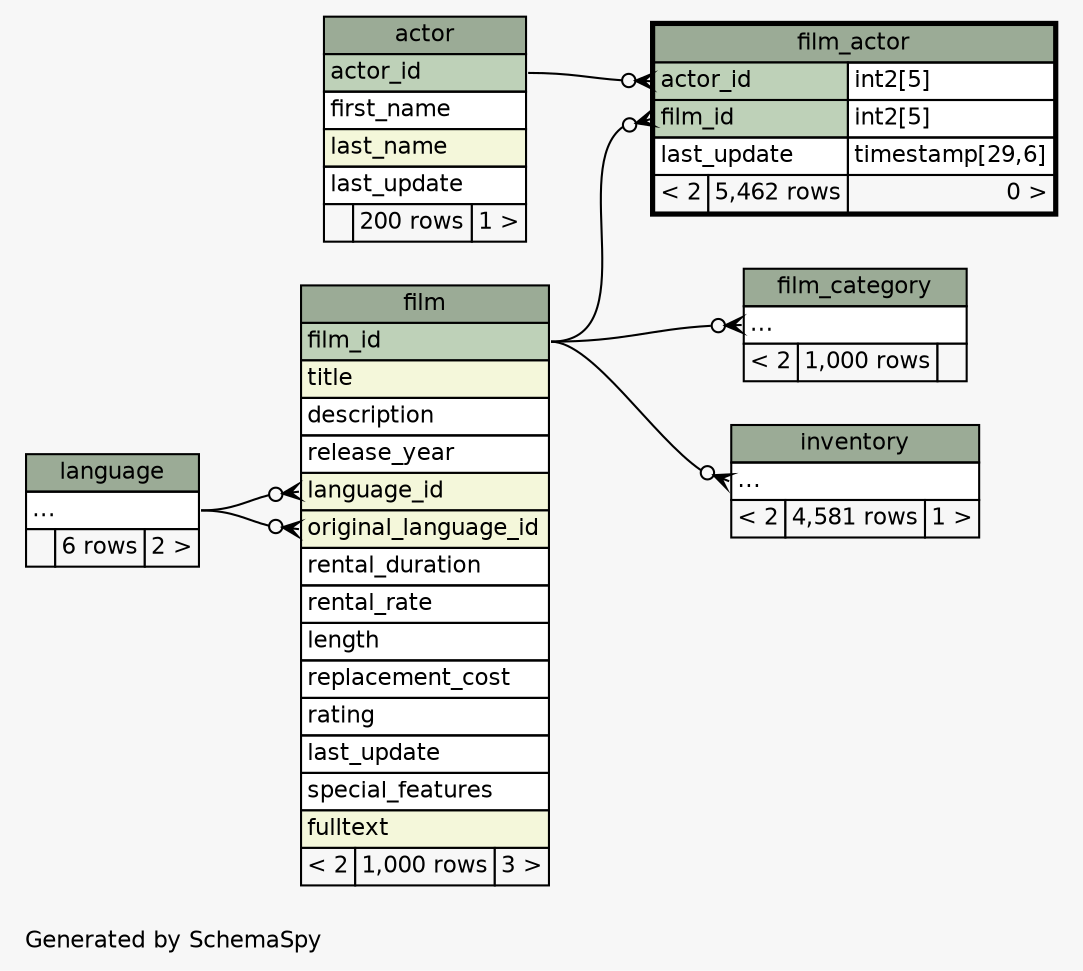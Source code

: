 // dot 2.40.1 on Linux 5.4.0-80-generic
// SchemaSpy rev 590
digraph "twoDegreesRelationshipsDiagram" {
  graph [
    rankdir="RL"
    bgcolor="#f7f7f7"
    label="\nGenerated by SchemaSpy"
    labeljust="l"
    nodesep="0.18"
    ranksep="0.46"
    fontname="Helvetica"
    fontsize="11"
  ];
  node [
    fontname="Helvetica"
    fontsize="11"
    shape="plaintext"
  ];
  edge [
    arrowsize="0.8"
  ];
  "film":"language_id":w -> "language":"elipses":e [arrowhead=none dir=back arrowtail=crowodot];
  "film":"original_language_id":w -> "language":"elipses":e [arrowhead=none dir=back arrowtail=crowodot];
  "film_actor":"actor_id":w -> "actor":"actor_id":e [arrowhead=none dir=back arrowtail=crowodot];
  "film_actor":"film_id":w -> "film":"film_id":e [arrowhead=none dir=back arrowtail=crowodot];
  "film_category":"elipses":w -> "film":"film_id":e [arrowhead=none dir=back arrowtail=crowodot];
  "inventory":"elipses":w -> "film":"film_id":e [arrowhead=none dir=back arrowtail=crowodot];
  "actor" [
    label=<
    <TABLE BORDER="0" CELLBORDER="1" CELLSPACING="0" BGCOLOR="#ffffff">
      <TR><TD COLSPAN="3" BGCOLOR="#9bab96" ALIGN="CENTER">actor</TD></TR>
      <TR><TD PORT="actor_id" COLSPAN="3" BGCOLOR="#bed1b8" ALIGN="LEFT">actor_id</TD></TR>
      <TR><TD PORT="first_name" COLSPAN="3" ALIGN="LEFT">first_name</TD></TR>
      <TR><TD PORT="last_name" COLSPAN="3" BGCOLOR="#f4f7da" ALIGN="LEFT">last_name</TD></TR>
      <TR><TD PORT="last_update" COLSPAN="3" ALIGN="LEFT">last_update</TD></TR>
      <TR><TD ALIGN="LEFT" BGCOLOR="#f7f7f7">  </TD><TD ALIGN="RIGHT" BGCOLOR="#f7f7f7">200 rows</TD><TD ALIGN="RIGHT" BGCOLOR="#f7f7f7">1 &gt;</TD></TR>
    </TABLE>>
    URL="actor.html"
    tooltip="actor"
  ];
  "film" [
    label=<
    <TABLE BORDER="0" CELLBORDER="1" CELLSPACING="0" BGCOLOR="#ffffff">
      <TR><TD COLSPAN="3" BGCOLOR="#9bab96" ALIGN="CENTER">film</TD></TR>
      <TR><TD PORT="film_id" COLSPAN="3" BGCOLOR="#bed1b8" ALIGN="LEFT">film_id</TD></TR>
      <TR><TD PORT="title" COLSPAN="3" BGCOLOR="#f4f7da" ALIGN="LEFT">title</TD></TR>
      <TR><TD PORT="description" COLSPAN="3" ALIGN="LEFT">description</TD></TR>
      <TR><TD PORT="release_year" COLSPAN="3" ALIGN="LEFT">release_year</TD></TR>
      <TR><TD PORT="language_id" COLSPAN="3" BGCOLOR="#f4f7da" ALIGN="LEFT">language_id</TD></TR>
      <TR><TD PORT="original_language_id" COLSPAN="3" BGCOLOR="#f4f7da" ALIGN="LEFT">original_language_id</TD></TR>
      <TR><TD PORT="rental_duration" COLSPAN="3" ALIGN="LEFT">rental_duration</TD></TR>
      <TR><TD PORT="rental_rate" COLSPAN="3" ALIGN="LEFT">rental_rate</TD></TR>
      <TR><TD PORT="length" COLSPAN="3" ALIGN="LEFT">length</TD></TR>
      <TR><TD PORT="replacement_cost" COLSPAN="3" ALIGN="LEFT">replacement_cost</TD></TR>
      <TR><TD PORT="rating" COLSPAN="3" ALIGN="LEFT">rating</TD></TR>
      <TR><TD PORT="last_update" COLSPAN="3" ALIGN="LEFT">last_update</TD></TR>
      <TR><TD PORT="special_features" COLSPAN="3" ALIGN="LEFT">special_features</TD></TR>
      <TR><TD PORT="fulltext" COLSPAN="3" BGCOLOR="#f4f7da" ALIGN="LEFT">fulltext</TD></TR>
      <TR><TD ALIGN="LEFT" BGCOLOR="#f7f7f7">&lt; 2</TD><TD ALIGN="RIGHT" BGCOLOR="#f7f7f7">1,000 rows</TD><TD ALIGN="RIGHT" BGCOLOR="#f7f7f7">3 &gt;</TD></TR>
    </TABLE>>
    URL="film.html"
    tooltip="film"
  ];
  "film_actor" [
    label=<
    <TABLE BORDER="2" CELLBORDER="1" CELLSPACING="0" BGCOLOR="#ffffff">
      <TR><TD COLSPAN="3" BGCOLOR="#9bab96" ALIGN="CENTER">film_actor</TD></TR>
      <TR><TD PORT="actor_id" COLSPAN="2" BGCOLOR="#bed1b8" ALIGN="LEFT">actor_id</TD><TD PORT="actor_id.type" ALIGN="LEFT">int2[5]</TD></TR>
      <TR><TD PORT="film_id" COLSPAN="2" BGCOLOR="#bed1b8" ALIGN="LEFT">film_id</TD><TD PORT="film_id.type" ALIGN="LEFT">int2[5]</TD></TR>
      <TR><TD PORT="last_update" COLSPAN="2" ALIGN="LEFT">last_update</TD><TD PORT="last_update.type" ALIGN="LEFT">timestamp[29,6]</TD></TR>
      <TR><TD ALIGN="LEFT" BGCOLOR="#f7f7f7">&lt; 2</TD><TD ALIGN="RIGHT" BGCOLOR="#f7f7f7">5,462 rows</TD><TD ALIGN="RIGHT" BGCOLOR="#f7f7f7">0 &gt;</TD></TR>
    </TABLE>>
    URL="film_actor.html"
    tooltip="film_actor"
  ];
  "film_category" [
    label=<
    <TABLE BORDER="0" CELLBORDER="1" CELLSPACING="0" BGCOLOR="#ffffff">
      <TR><TD COLSPAN="3" BGCOLOR="#9bab96" ALIGN="CENTER">film_category</TD></TR>
      <TR><TD PORT="elipses" COLSPAN="3" ALIGN="LEFT">...</TD></TR>
      <TR><TD ALIGN="LEFT" BGCOLOR="#f7f7f7">&lt; 2</TD><TD ALIGN="RIGHT" BGCOLOR="#f7f7f7">1,000 rows</TD><TD ALIGN="RIGHT" BGCOLOR="#f7f7f7">  </TD></TR>
    </TABLE>>
    URL="film_category.html"
    tooltip="film_category"
  ];
  "inventory" [
    label=<
    <TABLE BORDER="0" CELLBORDER="1" CELLSPACING="0" BGCOLOR="#ffffff">
      <TR><TD COLSPAN="3" BGCOLOR="#9bab96" ALIGN="CENTER">inventory</TD></TR>
      <TR><TD PORT="elipses" COLSPAN="3" ALIGN="LEFT">...</TD></TR>
      <TR><TD ALIGN="LEFT" BGCOLOR="#f7f7f7">&lt; 2</TD><TD ALIGN="RIGHT" BGCOLOR="#f7f7f7">4,581 rows</TD><TD ALIGN="RIGHT" BGCOLOR="#f7f7f7">1 &gt;</TD></TR>
    </TABLE>>
    URL="inventory.html"
    tooltip="inventory"
  ];
  "language" [
    label=<
    <TABLE BORDER="0" CELLBORDER="1" CELLSPACING="0" BGCOLOR="#ffffff">
      <TR><TD COLSPAN="3" BGCOLOR="#9bab96" ALIGN="CENTER">language</TD></TR>
      <TR><TD PORT="elipses" COLSPAN="3" ALIGN="LEFT">...</TD></TR>
      <TR><TD ALIGN="LEFT" BGCOLOR="#f7f7f7">  </TD><TD ALIGN="RIGHT" BGCOLOR="#f7f7f7">6 rows</TD><TD ALIGN="RIGHT" BGCOLOR="#f7f7f7">2 &gt;</TD></TR>
    </TABLE>>
    URL="language.html"
    tooltip="language"
  ];
}
